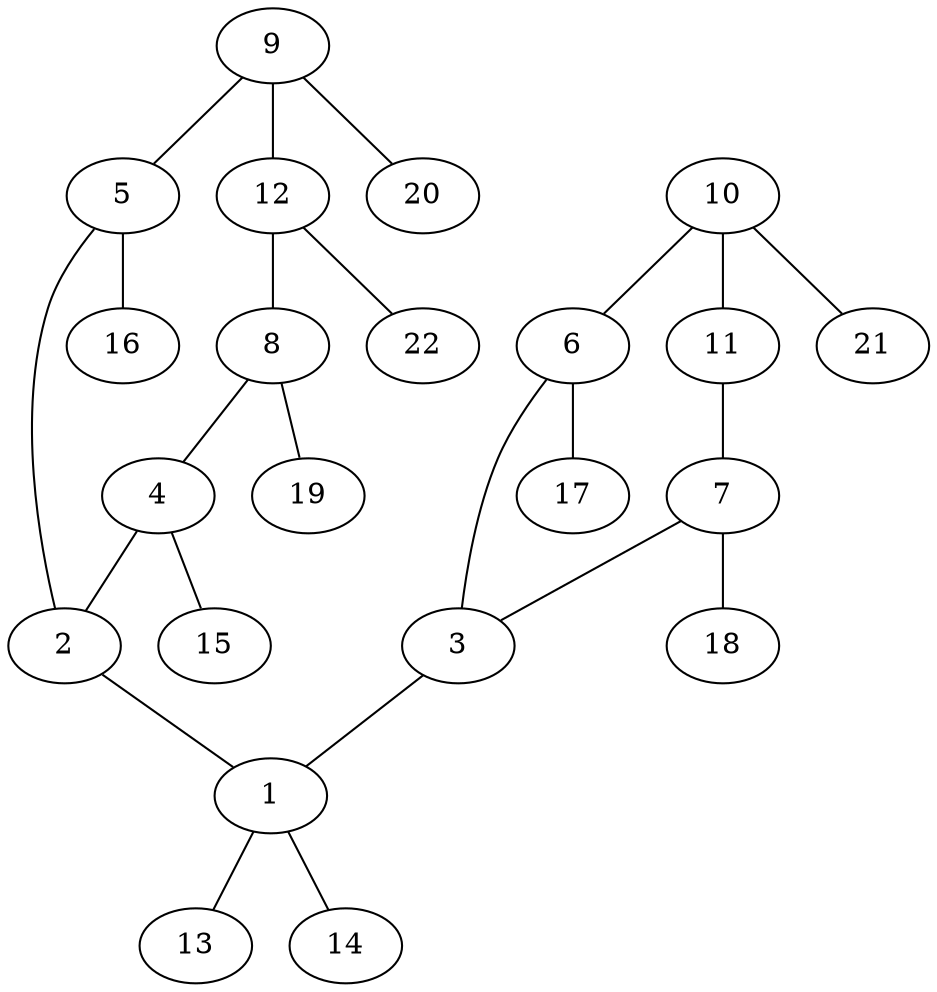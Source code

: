 graph molecule_3172 {
	1	 [chem=C];
	13	 [chem=H];
	1 -- 13	 [valence=1];
	14	 [chem=H];
	1 -- 14	 [valence=1];
	2	 [chem=C];
	2 -- 1	 [valence=1];
	3	 [chem=N];
	3 -- 1	 [valence=1];
	4	 [chem=C];
	4 -- 2	 [valence=2];
	15	 [chem=H];
	4 -- 15	 [valence=1];
	5	 [chem=C];
	5 -- 2	 [valence=1];
	16	 [chem=H];
	5 -- 16	 [valence=1];
	6	 [chem=C];
	6 -- 3	 [valence=1];
	17	 [chem=H];
	6 -- 17	 [valence=1];
	7	 [chem=C];
	7 -- 3	 [valence=1];
	18	 [chem=H];
	7 -- 18	 [valence=1];
	8	 [chem=C];
	8 -- 4	 [valence=1];
	19	 [chem=H];
	8 -- 19	 [valence=1];
	9	 [chem=C];
	9 -- 5	 [valence=2];
	12	 [chem=C];
	9 -- 12	 [valence=1];
	20	 [chem=H];
	9 -- 20	 [valence=1];
	10	 [chem=C];
	10 -- 6	 [valence=2];
	11	 [chem=N];
	10 -- 11	 [valence=1];
	21	 [chem=H];
	10 -- 21	 [valence=1];
	11 -- 7	 [valence=2];
	12 -- 8	 [valence=2];
	22	 [chem=H];
	12 -- 22	 [valence=1];
}
